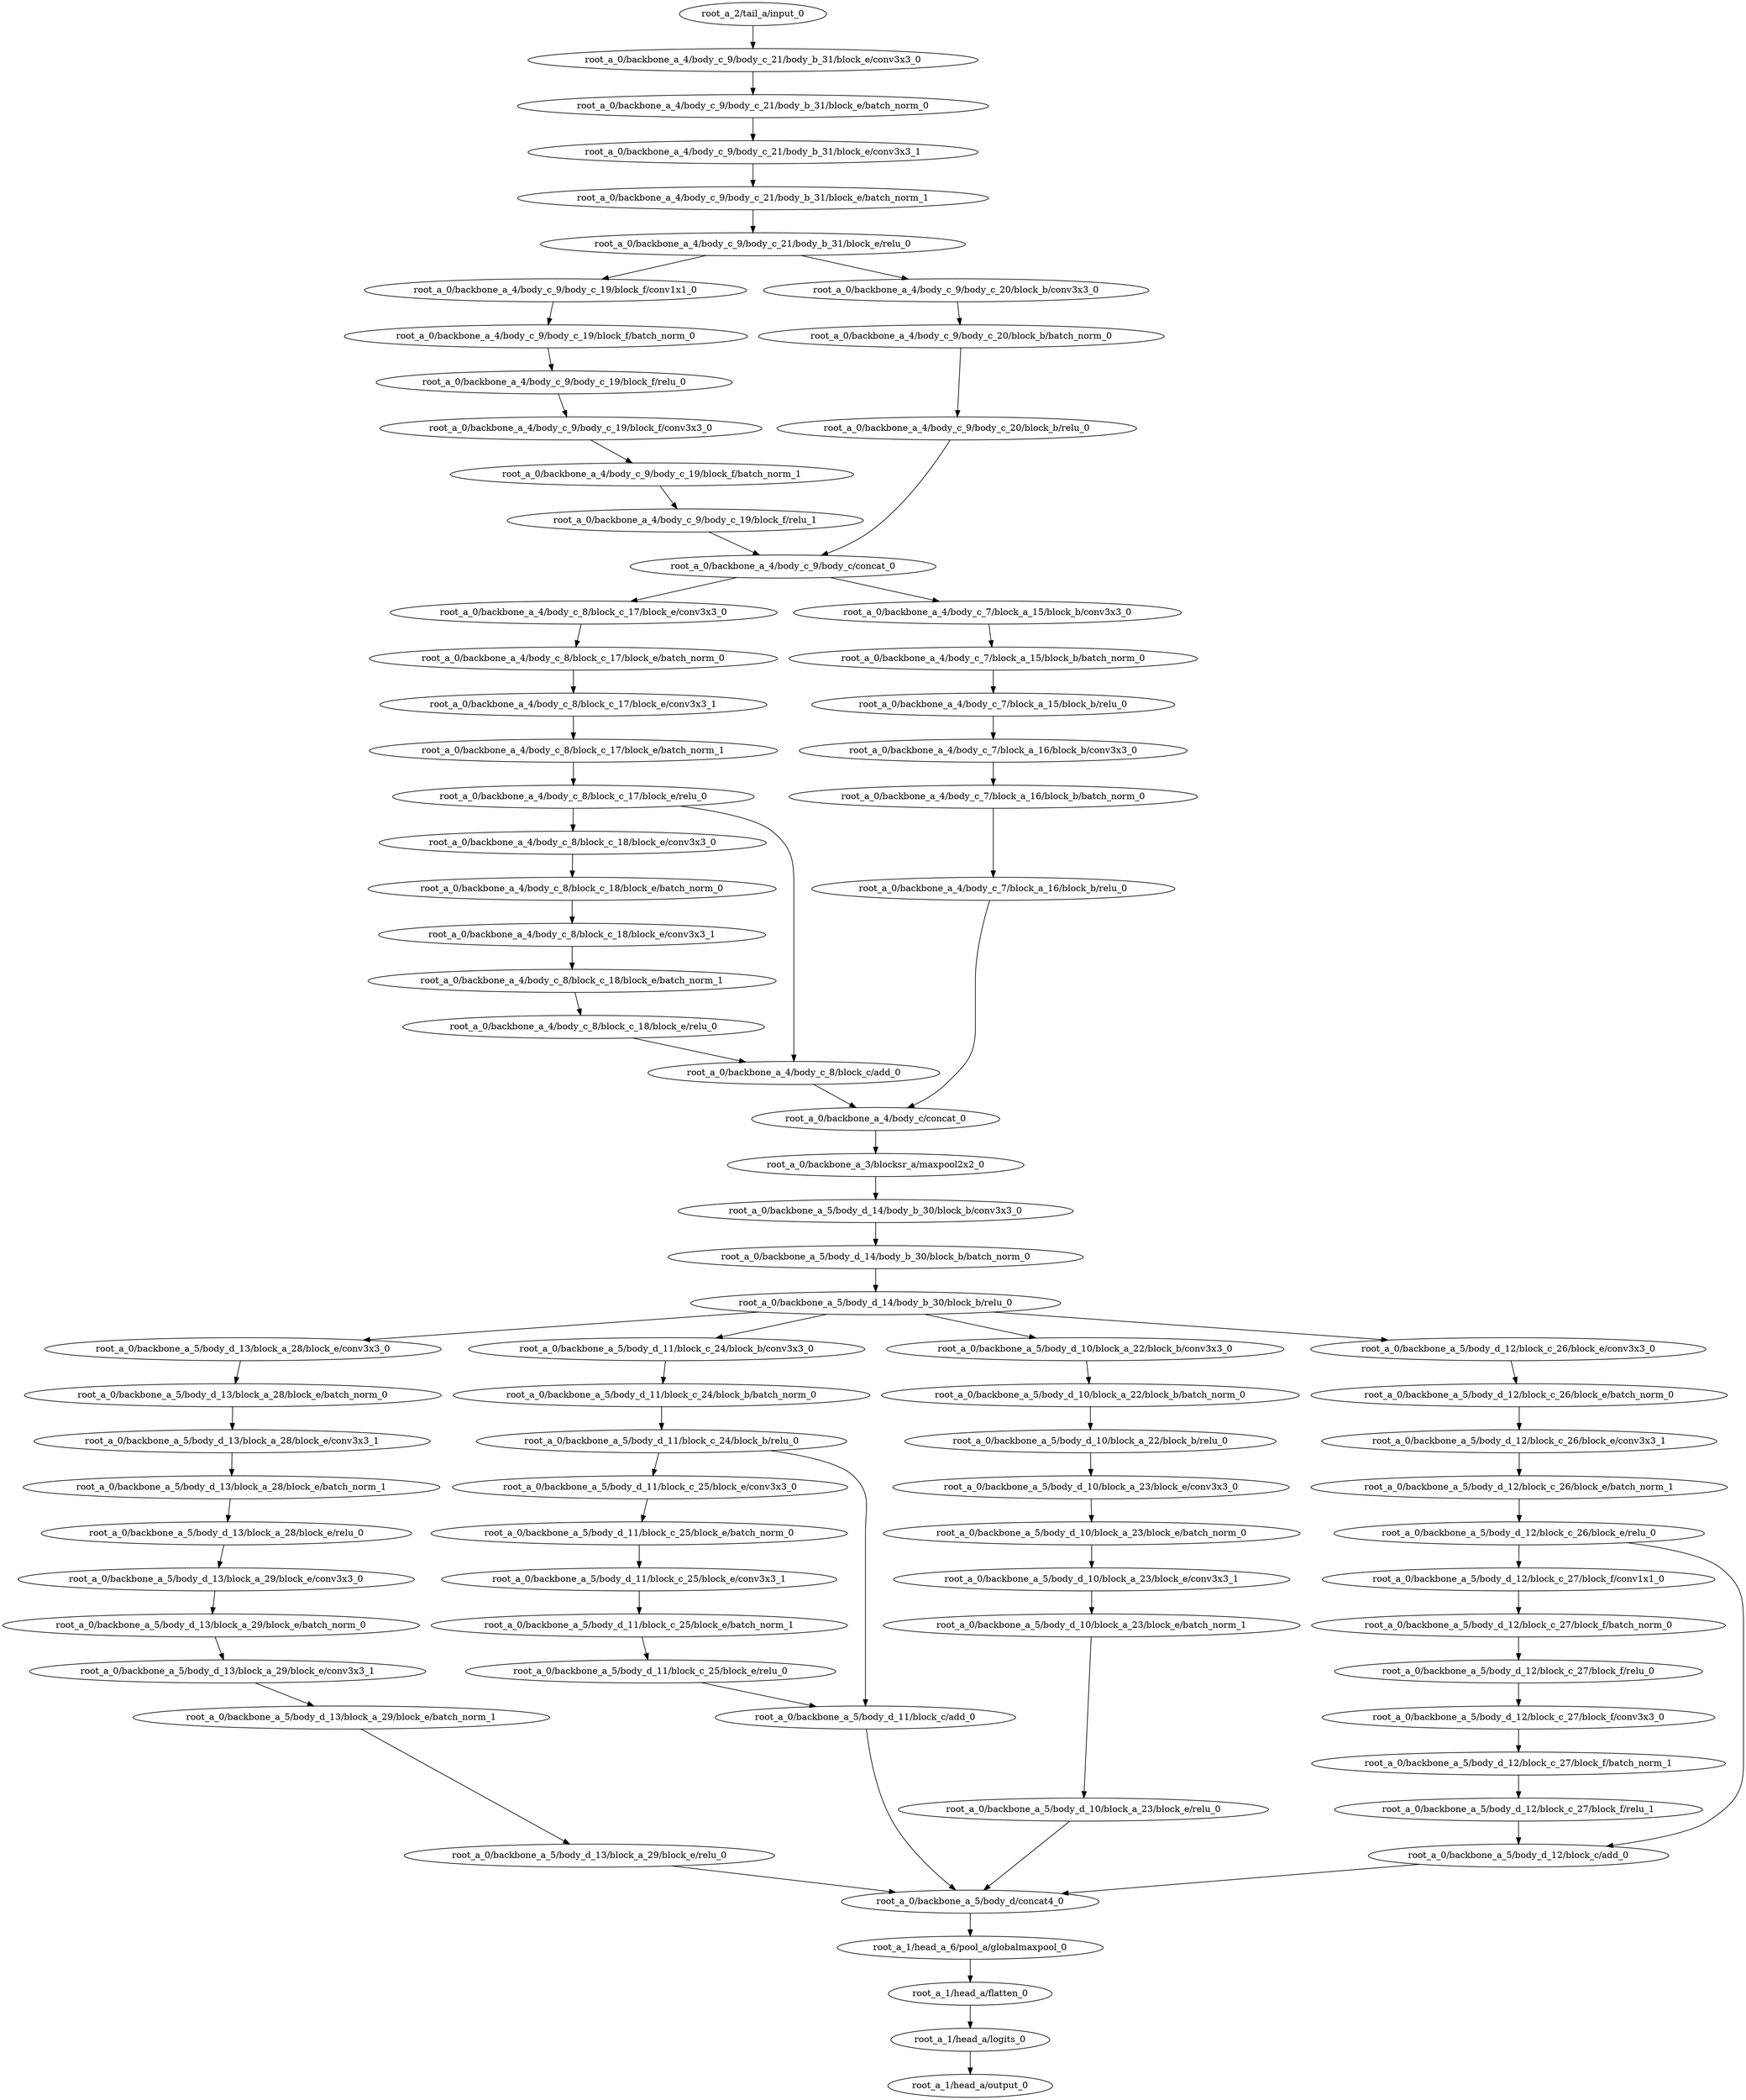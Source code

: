 digraph root_a {
	"root_a_2/tail_a/input_0"
	"root_a_0/backbone_a_4/body_c_9/body_c_21/body_b_31/block_e/conv3x3_0"
	"root_a_0/backbone_a_4/body_c_9/body_c_21/body_b_31/block_e/batch_norm_0"
	"root_a_0/backbone_a_4/body_c_9/body_c_21/body_b_31/block_e/conv3x3_1"
	"root_a_0/backbone_a_4/body_c_9/body_c_21/body_b_31/block_e/batch_norm_1"
	"root_a_0/backbone_a_4/body_c_9/body_c_21/body_b_31/block_e/relu_0"
	"root_a_0/backbone_a_4/body_c_9/body_c_19/block_f/conv1x1_0"
	"root_a_0/backbone_a_4/body_c_9/body_c_19/block_f/batch_norm_0"
	"root_a_0/backbone_a_4/body_c_9/body_c_19/block_f/relu_0"
	"root_a_0/backbone_a_4/body_c_9/body_c_19/block_f/conv3x3_0"
	"root_a_0/backbone_a_4/body_c_9/body_c_19/block_f/batch_norm_1"
	"root_a_0/backbone_a_4/body_c_9/body_c_19/block_f/relu_1"
	"root_a_0/backbone_a_4/body_c_9/body_c_20/block_b/conv3x3_0"
	"root_a_0/backbone_a_4/body_c_9/body_c_20/block_b/batch_norm_0"
	"root_a_0/backbone_a_4/body_c_9/body_c_20/block_b/relu_0"
	"root_a_0/backbone_a_4/body_c_9/body_c/concat_0"
	"root_a_0/backbone_a_4/body_c_8/block_c_17/block_e/conv3x3_0"
	"root_a_0/backbone_a_4/body_c_8/block_c_17/block_e/batch_norm_0"
	"root_a_0/backbone_a_4/body_c_8/block_c_17/block_e/conv3x3_1"
	"root_a_0/backbone_a_4/body_c_8/block_c_17/block_e/batch_norm_1"
	"root_a_0/backbone_a_4/body_c_8/block_c_17/block_e/relu_0"
	"root_a_0/backbone_a_4/body_c_8/block_c_18/block_e/conv3x3_0"
	"root_a_0/backbone_a_4/body_c_8/block_c_18/block_e/batch_norm_0"
	"root_a_0/backbone_a_4/body_c_8/block_c_18/block_e/conv3x3_1"
	"root_a_0/backbone_a_4/body_c_8/block_c_18/block_e/batch_norm_1"
	"root_a_0/backbone_a_4/body_c_8/block_c_18/block_e/relu_0"
	"root_a_0/backbone_a_4/body_c_8/block_c/add_0"
	"root_a_0/backbone_a_4/body_c_7/block_a_15/block_b/conv3x3_0"
	"root_a_0/backbone_a_4/body_c_7/block_a_15/block_b/batch_norm_0"
	"root_a_0/backbone_a_4/body_c_7/block_a_15/block_b/relu_0"
	"root_a_0/backbone_a_4/body_c_7/block_a_16/block_b/conv3x3_0"
	"root_a_0/backbone_a_4/body_c_7/block_a_16/block_b/batch_norm_0"
	"root_a_0/backbone_a_4/body_c_7/block_a_16/block_b/relu_0"
	"root_a_0/backbone_a_4/body_c/concat_0"
	"root_a_0/backbone_a_3/blocksr_a/maxpool2x2_0"
	"root_a_0/backbone_a_5/body_d_14/body_b_30/block_b/conv3x3_0"
	"root_a_0/backbone_a_5/body_d_14/body_b_30/block_b/batch_norm_0"
	"root_a_0/backbone_a_5/body_d_14/body_b_30/block_b/relu_0"
	"root_a_0/backbone_a_5/body_d_13/block_a_28/block_e/conv3x3_0"
	"root_a_0/backbone_a_5/body_d_13/block_a_28/block_e/batch_norm_0"
	"root_a_0/backbone_a_5/body_d_13/block_a_28/block_e/conv3x3_1"
	"root_a_0/backbone_a_5/body_d_13/block_a_28/block_e/batch_norm_1"
	"root_a_0/backbone_a_5/body_d_13/block_a_28/block_e/relu_0"
	"root_a_0/backbone_a_5/body_d_13/block_a_29/block_e/conv3x3_0"
	"root_a_0/backbone_a_5/body_d_13/block_a_29/block_e/batch_norm_0"
	"root_a_0/backbone_a_5/body_d_13/block_a_29/block_e/conv3x3_1"
	"root_a_0/backbone_a_5/body_d_13/block_a_29/block_e/batch_norm_1"
	"root_a_0/backbone_a_5/body_d_13/block_a_29/block_e/relu_0"
	"root_a_0/backbone_a_5/body_d_11/block_c_24/block_b/conv3x3_0"
	"root_a_0/backbone_a_5/body_d_11/block_c_24/block_b/batch_norm_0"
	"root_a_0/backbone_a_5/body_d_11/block_c_24/block_b/relu_0"
	"root_a_0/backbone_a_5/body_d_11/block_c_25/block_e/conv3x3_0"
	"root_a_0/backbone_a_5/body_d_11/block_c_25/block_e/batch_norm_0"
	"root_a_0/backbone_a_5/body_d_11/block_c_25/block_e/conv3x3_1"
	"root_a_0/backbone_a_5/body_d_11/block_c_25/block_e/batch_norm_1"
	"root_a_0/backbone_a_5/body_d_11/block_c_25/block_e/relu_0"
	"root_a_0/backbone_a_5/body_d_11/block_c/add_0"
	"root_a_0/backbone_a_5/body_d_10/block_a_22/block_b/conv3x3_0"
	"root_a_0/backbone_a_5/body_d_10/block_a_22/block_b/batch_norm_0"
	"root_a_0/backbone_a_5/body_d_10/block_a_22/block_b/relu_0"
	"root_a_0/backbone_a_5/body_d_10/block_a_23/block_e/conv3x3_0"
	"root_a_0/backbone_a_5/body_d_10/block_a_23/block_e/batch_norm_0"
	"root_a_0/backbone_a_5/body_d_10/block_a_23/block_e/conv3x3_1"
	"root_a_0/backbone_a_5/body_d_10/block_a_23/block_e/batch_norm_1"
	"root_a_0/backbone_a_5/body_d_10/block_a_23/block_e/relu_0"
	"root_a_0/backbone_a_5/body_d_12/block_c_26/block_e/conv3x3_0"
	"root_a_0/backbone_a_5/body_d_12/block_c_26/block_e/batch_norm_0"
	"root_a_0/backbone_a_5/body_d_12/block_c_26/block_e/conv3x3_1"
	"root_a_0/backbone_a_5/body_d_12/block_c_26/block_e/batch_norm_1"
	"root_a_0/backbone_a_5/body_d_12/block_c_26/block_e/relu_0"
	"root_a_0/backbone_a_5/body_d_12/block_c_27/block_f/conv1x1_0"
	"root_a_0/backbone_a_5/body_d_12/block_c_27/block_f/batch_norm_0"
	"root_a_0/backbone_a_5/body_d_12/block_c_27/block_f/relu_0"
	"root_a_0/backbone_a_5/body_d_12/block_c_27/block_f/conv3x3_0"
	"root_a_0/backbone_a_5/body_d_12/block_c_27/block_f/batch_norm_1"
	"root_a_0/backbone_a_5/body_d_12/block_c_27/block_f/relu_1"
	"root_a_0/backbone_a_5/body_d_12/block_c/add_0"
	"root_a_0/backbone_a_5/body_d/concat4_0"
	"root_a_1/head_a_6/pool_a/globalmaxpool_0"
	"root_a_1/head_a/flatten_0"
	"root_a_1/head_a/logits_0"
	"root_a_1/head_a/output_0"

	"root_a_2/tail_a/input_0" -> "root_a_0/backbone_a_4/body_c_9/body_c_21/body_b_31/block_e/conv3x3_0"
	"root_a_0/backbone_a_4/body_c_9/body_c_21/body_b_31/block_e/conv3x3_0" -> "root_a_0/backbone_a_4/body_c_9/body_c_21/body_b_31/block_e/batch_norm_0"
	"root_a_0/backbone_a_4/body_c_9/body_c_21/body_b_31/block_e/batch_norm_0" -> "root_a_0/backbone_a_4/body_c_9/body_c_21/body_b_31/block_e/conv3x3_1"
	"root_a_0/backbone_a_4/body_c_9/body_c_21/body_b_31/block_e/conv3x3_1" -> "root_a_0/backbone_a_4/body_c_9/body_c_21/body_b_31/block_e/batch_norm_1"
	"root_a_0/backbone_a_4/body_c_9/body_c_21/body_b_31/block_e/batch_norm_1" -> "root_a_0/backbone_a_4/body_c_9/body_c_21/body_b_31/block_e/relu_0"
	"root_a_0/backbone_a_4/body_c_9/body_c_21/body_b_31/block_e/relu_0" -> "root_a_0/backbone_a_4/body_c_9/body_c_19/block_f/conv1x1_0"
	"root_a_0/backbone_a_4/body_c_9/body_c_19/block_f/conv1x1_0" -> "root_a_0/backbone_a_4/body_c_9/body_c_19/block_f/batch_norm_0"
	"root_a_0/backbone_a_4/body_c_9/body_c_19/block_f/batch_norm_0" -> "root_a_0/backbone_a_4/body_c_9/body_c_19/block_f/relu_0"
	"root_a_0/backbone_a_4/body_c_9/body_c_19/block_f/relu_0" -> "root_a_0/backbone_a_4/body_c_9/body_c_19/block_f/conv3x3_0"
	"root_a_0/backbone_a_4/body_c_9/body_c_19/block_f/conv3x3_0" -> "root_a_0/backbone_a_4/body_c_9/body_c_19/block_f/batch_norm_1"
	"root_a_0/backbone_a_4/body_c_9/body_c_19/block_f/batch_norm_1" -> "root_a_0/backbone_a_4/body_c_9/body_c_19/block_f/relu_1"
	"root_a_0/backbone_a_4/body_c_9/body_c_21/body_b_31/block_e/relu_0" -> "root_a_0/backbone_a_4/body_c_9/body_c_20/block_b/conv3x3_0"
	"root_a_0/backbone_a_4/body_c_9/body_c_20/block_b/conv3x3_0" -> "root_a_0/backbone_a_4/body_c_9/body_c_20/block_b/batch_norm_0"
	"root_a_0/backbone_a_4/body_c_9/body_c_20/block_b/batch_norm_0" -> "root_a_0/backbone_a_4/body_c_9/body_c_20/block_b/relu_0"
	"root_a_0/backbone_a_4/body_c_9/body_c_19/block_f/relu_1" -> "root_a_0/backbone_a_4/body_c_9/body_c/concat_0"
	"root_a_0/backbone_a_4/body_c_9/body_c_20/block_b/relu_0" -> "root_a_0/backbone_a_4/body_c_9/body_c/concat_0"
	"root_a_0/backbone_a_4/body_c_9/body_c/concat_0" -> "root_a_0/backbone_a_4/body_c_8/block_c_17/block_e/conv3x3_0"
	"root_a_0/backbone_a_4/body_c_8/block_c_17/block_e/conv3x3_0" -> "root_a_0/backbone_a_4/body_c_8/block_c_17/block_e/batch_norm_0"
	"root_a_0/backbone_a_4/body_c_8/block_c_17/block_e/batch_norm_0" -> "root_a_0/backbone_a_4/body_c_8/block_c_17/block_e/conv3x3_1"
	"root_a_0/backbone_a_4/body_c_8/block_c_17/block_e/conv3x3_1" -> "root_a_0/backbone_a_4/body_c_8/block_c_17/block_e/batch_norm_1"
	"root_a_0/backbone_a_4/body_c_8/block_c_17/block_e/batch_norm_1" -> "root_a_0/backbone_a_4/body_c_8/block_c_17/block_e/relu_0"
	"root_a_0/backbone_a_4/body_c_8/block_c_17/block_e/relu_0" -> "root_a_0/backbone_a_4/body_c_8/block_c_18/block_e/conv3x3_0"
	"root_a_0/backbone_a_4/body_c_8/block_c_18/block_e/conv3x3_0" -> "root_a_0/backbone_a_4/body_c_8/block_c_18/block_e/batch_norm_0"
	"root_a_0/backbone_a_4/body_c_8/block_c_18/block_e/batch_norm_0" -> "root_a_0/backbone_a_4/body_c_8/block_c_18/block_e/conv3x3_1"
	"root_a_0/backbone_a_4/body_c_8/block_c_18/block_e/conv3x3_1" -> "root_a_0/backbone_a_4/body_c_8/block_c_18/block_e/batch_norm_1"
	"root_a_0/backbone_a_4/body_c_8/block_c_18/block_e/batch_norm_1" -> "root_a_0/backbone_a_4/body_c_8/block_c_18/block_e/relu_0"
	"root_a_0/backbone_a_4/body_c_8/block_c_17/block_e/relu_0" -> "root_a_0/backbone_a_4/body_c_8/block_c/add_0"
	"root_a_0/backbone_a_4/body_c_8/block_c_18/block_e/relu_0" -> "root_a_0/backbone_a_4/body_c_8/block_c/add_0"
	"root_a_0/backbone_a_4/body_c_9/body_c/concat_0" -> "root_a_0/backbone_a_4/body_c_7/block_a_15/block_b/conv3x3_0"
	"root_a_0/backbone_a_4/body_c_7/block_a_15/block_b/conv3x3_0" -> "root_a_0/backbone_a_4/body_c_7/block_a_15/block_b/batch_norm_0"
	"root_a_0/backbone_a_4/body_c_7/block_a_15/block_b/batch_norm_0" -> "root_a_0/backbone_a_4/body_c_7/block_a_15/block_b/relu_0"
	"root_a_0/backbone_a_4/body_c_7/block_a_15/block_b/relu_0" -> "root_a_0/backbone_a_4/body_c_7/block_a_16/block_b/conv3x3_0"
	"root_a_0/backbone_a_4/body_c_7/block_a_16/block_b/conv3x3_0" -> "root_a_0/backbone_a_4/body_c_7/block_a_16/block_b/batch_norm_0"
	"root_a_0/backbone_a_4/body_c_7/block_a_16/block_b/batch_norm_0" -> "root_a_0/backbone_a_4/body_c_7/block_a_16/block_b/relu_0"
	"root_a_0/backbone_a_4/body_c_8/block_c/add_0" -> "root_a_0/backbone_a_4/body_c/concat_0"
	"root_a_0/backbone_a_4/body_c_7/block_a_16/block_b/relu_0" -> "root_a_0/backbone_a_4/body_c/concat_0"
	"root_a_0/backbone_a_4/body_c/concat_0" -> "root_a_0/backbone_a_3/blocksr_a/maxpool2x2_0"
	"root_a_0/backbone_a_3/blocksr_a/maxpool2x2_0" -> "root_a_0/backbone_a_5/body_d_14/body_b_30/block_b/conv3x3_0"
	"root_a_0/backbone_a_5/body_d_14/body_b_30/block_b/conv3x3_0" -> "root_a_0/backbone_a_5/body_d_14/body_b_30/block_b/batch_norm_0"
	"root_a_0/backbone_a_5/body_d_14/body_b_30/block_b/batch_norm_0" -> "root_a_0/backbone_a_5/body_d_14/body_b_30/block_b/relu_0"
	"root_a_0/backbone_a_5/body_d_14/body_b_30/block_b/relu_0" -> "root_a_0/backbone_a_5/body_d_13/block_a_28/block_e/conv3x3_0"
	"root_a_0/backbone_a_5/body_d_13/block_a_28/block_e/conv3x3_0" -> "root_a_0/backbone_a_5/body_d_13/block_a_28/block_e/batch_norm_0"
	"root_a_0/backbone_a_5/body_d_13/block_a_28/block_e/batch_norm_0" -> "root_a_0/backbone_a_5/body_d_13/block_a_28/block_e/conv3x3_1"
	"root_a_0/backbone_a_5/body_d_13/block_a_28/block_e/conv3x3_1" -> "root_a_0/backbone_a_5/body_d_13/block_a_28/block_e/batch_norm_1"
	"root_a_0/backbone_a_5/body_d_13/block_a_28/block_e/batch_norm_1" -> "root_a_0/backbone_a_5/body_d_13/block_a_28/block_e/relu_0"
	"root_a_0/backbone_a_5/body_d_13/block_a_28/block_e/relu_0" -> "root_a_0/backbone_a_5/body_d_13/block_a_29/block_e/conv3x3_0"
	"root_a_0/backbone_a_5/body_d_13/block_a_29/block_e/conv3x3_0" -> "root_a_0/backbone_a_5/body_d_13/block_a_29/block_e/batch_norm_0"
	"root_a_0/backbone_a_5/body_d_13/block_a_29/block_e/batch_norm_0" -> "root_a_0/backbone_a_5/body_d_13/block_a_29/block_e/conv3x3_1"
	"root_a_0/backbone_a_5/body_d_13/block_a_29/block_e/conv3x3_1" -> "root_a_0/backbone_a_5/body_d_13/block_a_29/block_e/batch_norm_1"
	"root_a_0/backbone_a_5/body_d_13/block_a_29/block_e/batch_norm_1" -> "root_a_0/backbone_a_5/body_d_13/block_a_29/block_e/relu_0"
	"root_a_0/backbone_a_5/body_d_14/body_b_30/block_b/relu_0" -> "root_a_0/backbone_a_5/body_d_11/block_c_24/block_b/conv3x3_0"
	"root_a_0/backbone_a_5/body_d_11/block_c_24/block_b/conv3x3_0" -> "root_a_0/backbone_a_5/body_d_11/block_c_24/block_b/batch_norm_0"
	"root_a_0/backbone_a_5/body_d_11/block_c_24/block_b/batch_norm_0" -> "root_a_0/backbone_a_5/body_d_11/block_c_24/block_b/relu_0"
	"root_a_0/backbone_a_5/body_d_11/block_c_24/block_b/relu_0" -> "root_a_0/backbone_a_5/body_d_11/block_c_25/block_e/conv3x3_0"
	"root_a_0/backbone_a_5/body_d_11/block_c_25/block_e/conv3x3_0" -> "root_a_0/backbone_a_5/body_d_11/block_c_25/block_e/batch_norm_0"
	"root_a_0/backbone_a_5/body_d_11/block_c_25/block_e/batch_norm_0" -> "root_a_0/backbone_a_5/body_d_11/block_c_25/block_e/conv3x3_1"
	"root_a_0/backbone_a_5/body_d_11/block_c_25/block_e/conv3x3_1" -> "root_a_0/backbone_a_5/body_d_11/block_c_25/block_e/batch_norm_1"
	"root_a_0/backbone_a_5/body_d_11/block_c_25/block_e/batch_norm_1" -> "root_a_0/backbone_a_5/body_d_11/block_c_25/block_e/relu_0"
	"root_a_0/backbone_a_5/body_d_11/block_c_24/block_b/relu_0" -> "root_a_0/backbone_a_5/body_d_11/block_c/add_0"
	"root_a_0/backbone_a_5/body_d_11/block_c_25/block_e/relu_0" -> "root_a_0/backbone_a_5/body_d_11/block_c/add_0"
	"root_a_0/backbone_a_5/body_d_14/body_b_30/block_b/relu_0" -> "root_a_0/backbone_a_5/body_d_10/block_a_22/block_b/conv3x3_0"
	"root_a_0/backbone_a_5/body_d_10/block_a_22/block_b/conv3x3_0" -> "root_a_0/backbone_a_5/body_d_10/block_a_22/block_b/batch_norm_0"
	"root_a_0/backbone_a_5/body_d_10/block_a_22/block_b/batch_norm_0" -> "root_a_0/backbone_a_5/body_d_10/block_a_22/block_b/relu_0"
	"root_a_0/backbone_a_5/body_d_10/block_a_22/block_b/relu_0" -> "root_a_0/backbone_a_5/body_d_10/block_a_23/block_e/conv3x3_0"
	"root_a_0/backbone_a_5/body_d_10/block_a_23/block_e/conv3x3_0" -> "root_a_0/backbone_a_5/body_d_10/block_a_23/block_e/batch_norm_0"
	"root_a_0/backbone_a_5/body_d_10/block_a_23/block_e/batch_norm_0" -> "root_a_0/backbone_a_5/body_d_10/block_a_23/block_e/conv3x3_1"
	"root_a_0/backbone_a_5/body_d_10/block_a_23/block_e/conv3x3_1" -> "root_a_0/backbone_a_5/body_d_10/block_a_23/block_e/batch_norm_1"
	"root_a_0/backbone_a_5/body_d_10/block_a_23/block_e/batch_norm_1" -> "root_a_0/backbone_a_5/body_d_10/block_a_23/block_e/relu_0"
	"root_a_0/backbone_a_5/body_d_14/body_b_30/block_b/relu_0" -> "root_a_0/backbone_a_5/body_d_12/block_c_26/block_e/conv3x3_0"
	"root_a_0/backbone_a_5/body_d_12/block_c_26/block_e/conv3x3_0" -> "root_a_0/backbone_a_5/body_d_12/block_c_26/block_e/batch_norm_0"
	"root_a_0/backbone_a_5/body_d_12/block_c_26/block_e/batch_norm_0" -> "root_a_0/backbone_a_5/body_d_12/block_c_26/block_e/conv3x3_1"
	"root_a_0/backbone_a_5/body_d_12/block_c_26/block_e/conv3x3_1" -> "root_a_0/backbone_a_5/body_d_12/block_c_26/block_e/batch_norm_1"
	"root_a_0/backbone_a_5/body_d_12/block_c_26/block_e/batch_norm_1" -> "root_a_0/backbone_a_5/body_d_12/block_c_26/block_e/relu_0"
	"root_a_0/backbone_a_5/body_d_12/block_c_26/block_e/relu_0" -> "root_a_0/backbone_a_5/body_d_12/block_c_27/block_f/conv1x1_0"
	"root_a_0/backbone_a_5/body_d_12/block_c_27/block_f/conv1x1_0" -> "root_a_0/backbone_a_5/body_d_12/block_c_27/block_f/batch_norm_0"
	"root_a_0/backbone_a_5/body_d_12/block_c_27/block_f/batch_norm_0" -> "root_a_0/backbone_a_5/body_d_12/block_c_27/block_f/relu_0"
	"root_a_0/backbone_a_5/body_d_12/block_c_27/block_f/relu_0" -> "root_a_0/backbone_a_5/body_d_12/block_c_27/block_f/conv3x3_0"
	"root_a_0/backbone_a_5/body_d_12/block_c_27/block_f/conv3x3_0" -> "root_a_0/backbone_a_5/body_d_12/block_c_27/block_f/batch_norm_1"
	"root_a_0/backbone_a_5/body_d_12/block_c_27/block_f/batch_norm_1" -> "root_a_0/backbone_a_5/body_d_12/block_c_27/block_f/relu_1"
	"root_a_0/backbone_a_5/body_d_12/block_c_27/block_f/relu_1" -> "root_a_0/backbone_a_5/body_d_12/block_c/add_0"
	"root_a_0/backbone_a_5/body_d_12/block_c_26/block_e/relu_0" -> "root_a_0/backbone_a_5/body_d_12/block_c/add_0"
	"root_a_0/backbone_a_5/body_d_13/block_a_29/block_e/relu_0" -> "root_a_0/backbone_a_5/body_d/concat4_0"
	"root_a_0/backbone_a_5/body_d_11/block_c/add_0" -> "root_a_0/backbone_a_5/body_d/concat4_0"
	"root_a_0/backbone_a_5/body_d_10/block_a_23/block_e/relu_0" -> "root_a_0/backbone_a_5/body_d/concat4_0"
	"root_a_0/backbone_a_5/body_d_12/block_c/add_0" -> "root_a_0/backbone_a_5/body_d/concat4_0"
	"root_a_0/backbone_a_5/body_d/concat4_0" -> "root_a_1/head_a_6/pool_a/globalmaxpool_0"
	"root_a_1/head_a_6/pool_a/globalmaxpool_0" -> "root_a_1/head_a/flatten_0"
	"root_a_1/head_a/flatten_0" -> "root_a_1/head_a/logits_0"
	"root_a_1/head_a/logits_0" -> "root_a_1/head_a/output_0"

}